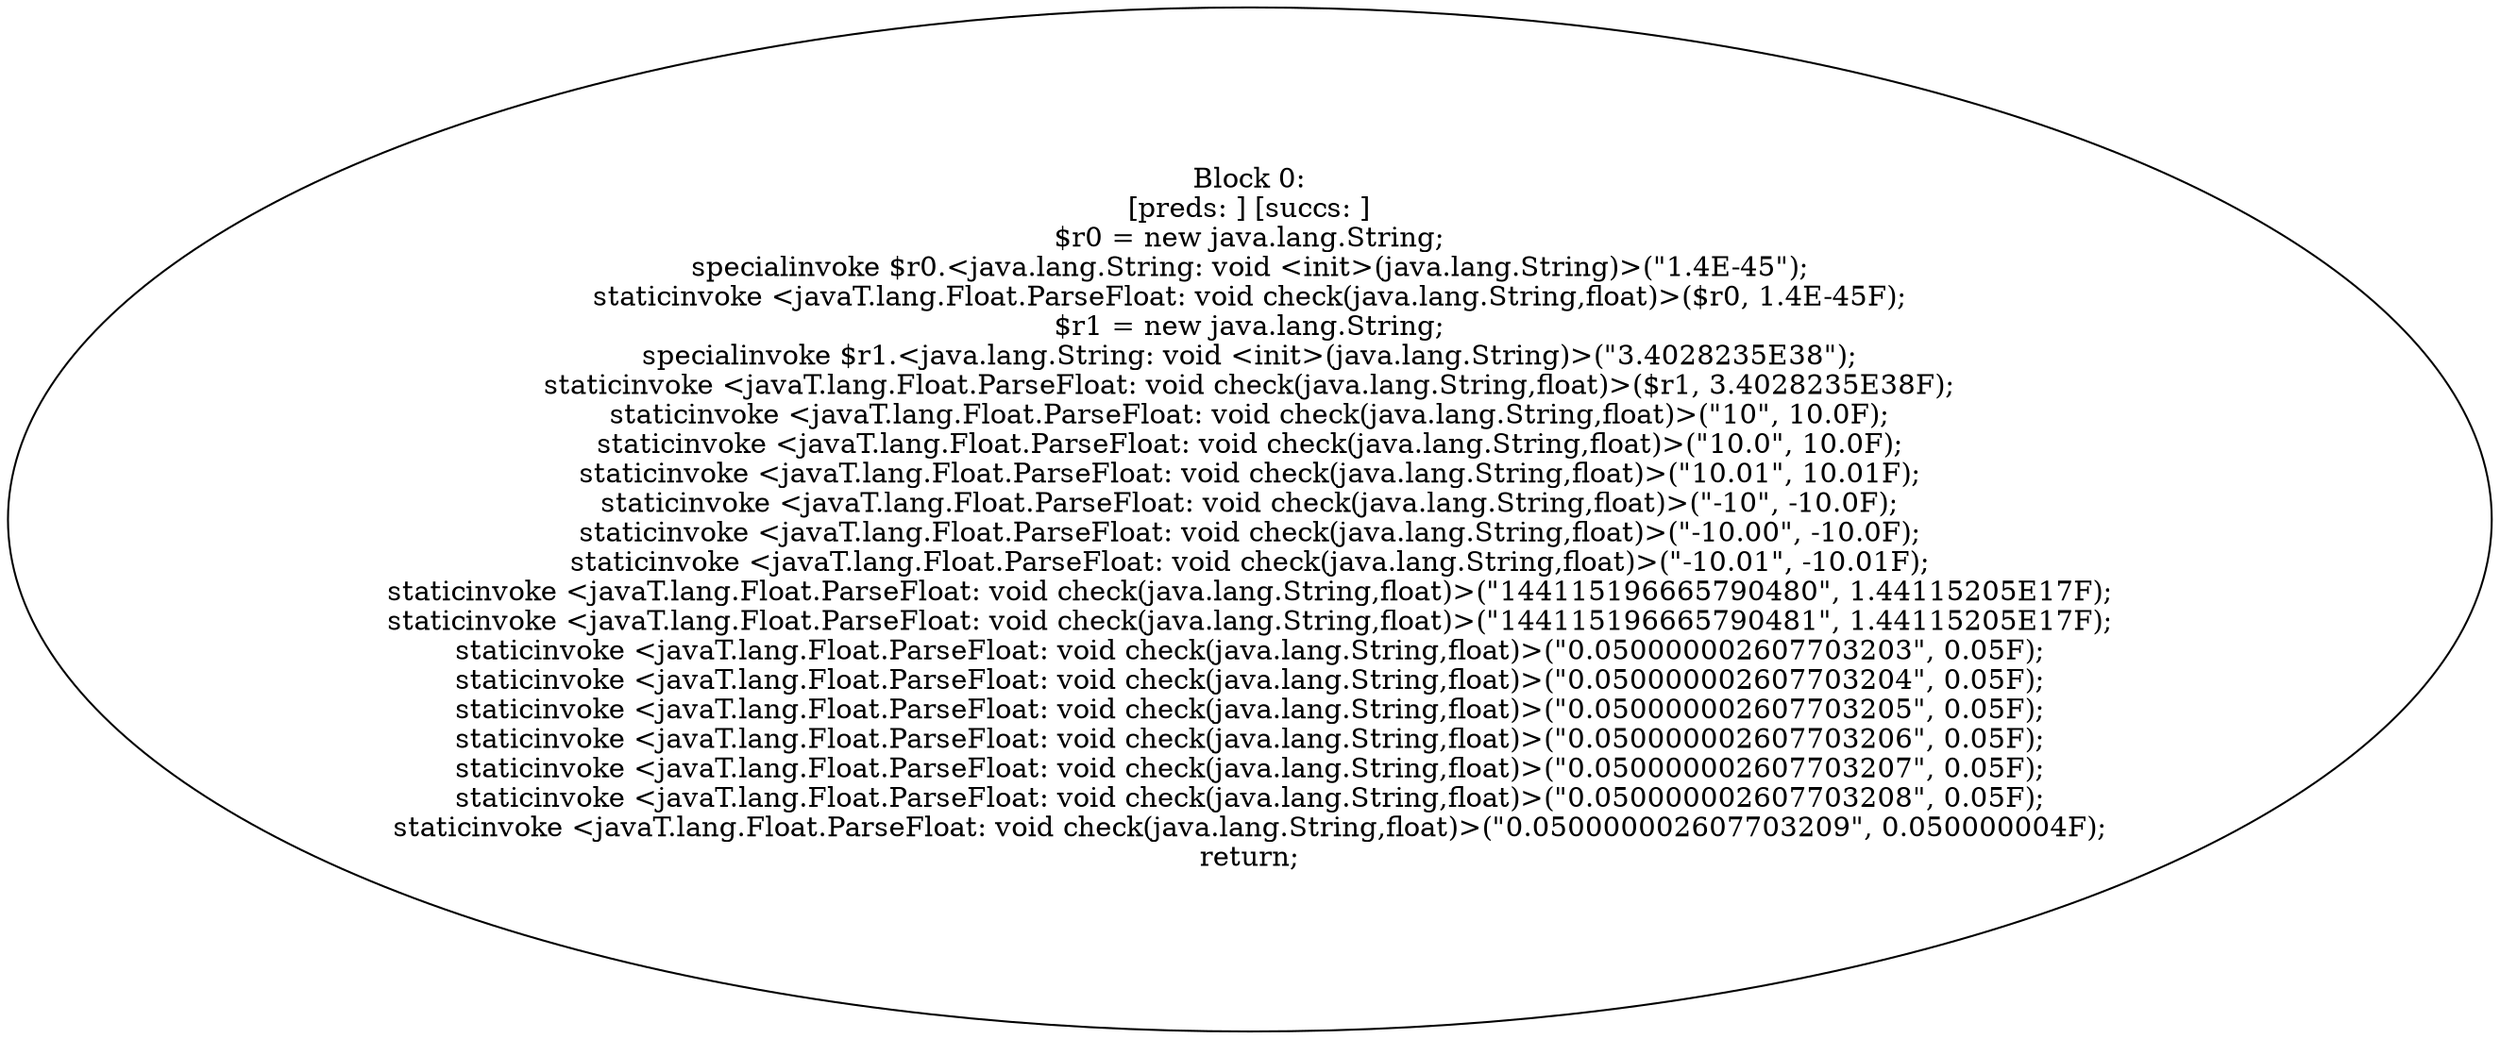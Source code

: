 digraph "unitGraph" {
    "Block 0:
[preds: ] [succs: ]
$r0 = new java.lang.String;
specialinvoke $r0.<java.lang.String: void <init>(java.lang.String)>(\"1.4E-45\");
staticinvoke <javaT.lang.Float.ParseFloat: void check(java.lang.String,float)>($r0, 1.4E-45F);
$r1 = new java.lang.String;
specialinvoke $r1.<java.lang.String: void <init>(java.lang.String)>(\"3.4028235E38\");
staticinvoke <javaT.lang.Float.ParseFloat: void check(java.lang.String,float)>($r1, 3.4028235E38F);
staticinvoke <javaT.lang.Float.ParseFloat: void check(java.lang.String,float)>(\"10\", 10.0F);
staticinvoke <javaT.lang.Float.ParseFloat: void check(java.lang.String,float)>(\"10.0\", 10.0F);
staticinvoke <javaT.lang.Float.ParseFloat: void check(java.lang.String,float)>(\"10.01\", 10.01F);
staticinvoke <javaT.lang.Float.ParseFloat: void check(java.lang.String,float)>(\"-10\", -10.0F);
staticinvoke <javaT.lang.Float.ParseFloat: void check(java.lang.String,float)>(\"-10.00\", -10.0F);
staticinvoke <javaT.lang.Float.ParseFloat: void check(java.lang.String,float)>(\"-10.01\", -10.01F);
staticinvoke <javaT.lang.Float.ParseFloat: void check(java.lang.String,float)>(\"144115196665790480\", 1.44115205E17F);
staticinvoke <javaT.lang.Float.ParseFloat: void check(java.lang.String,float)>(\"144115196665790481\", 1.44115205E17F);
staticinvoke <javaT.lang.Float.ParseFloat: void check(java.lang.String,float)>(\"0.050000002607703203\", 0.05F);
staticinvoke <javaT.lang.Float.ParseFloat: void check(java.lang.String,float)>(\"0.050000002607703204\", 0.05F);
staticinvoke <javaT.lang.Float.ParseFloat: void check(java.lang.String,float)>(\"0.050000002607703205\", 0.05F);
staticinvoke <javaT.lang.Float.ParseFloat: void check(java.lang.String,float)>(\"0.050000002607703206\", 0.05F);
staticinvoke <javaT.lang.Float.ParseFloat: void check(java.lang.String,float)>(\"0.050000002607703207\", 0.05F);
staticinvoke <javaT.lang.Float.ParseFloat: void check(java.lang.String,float)>(\"0.050000002607703208\", 0.05F);
staticinvoke <javaT.lang.Float.ParseFloat: void check(java.lang.String,float)>(\"0.050000002607703209\", 0.050000004F);
return;
"
}

